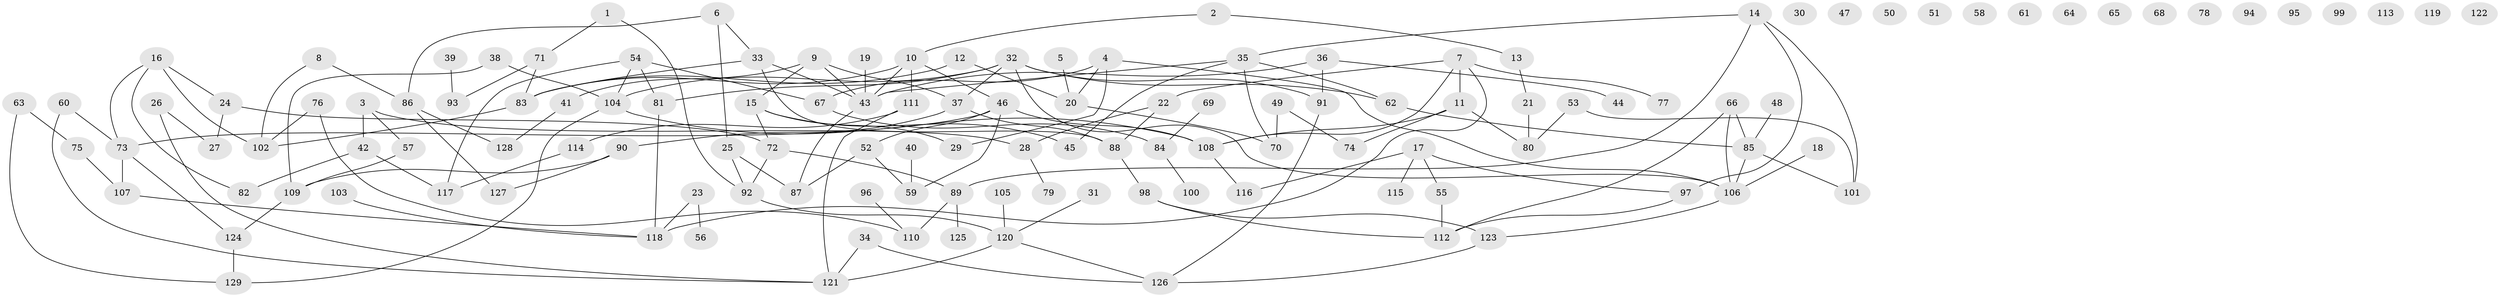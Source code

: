 // coarse degree distribution, {5: 0.08333333333333333, 9: 0.05555555555555555, 10: 0.027777777777777776, 2: 0.2222222222222222, 8: 0.027777777777777776, 7: 0.08333333333333333, 3: 0.1388888888888889, 4: 0.19444444444444445, 6: 0.027777777777777776, 1: 0.1388888888888889}
// Generated by graph-tools (version 1.1) at 2025/48/03/04/25 22:48:15]
// undirected, 129 vertices, 164 edges
graph export_dot {
  node [color=gray90,style=filled];
  1;
  2;
  3;
  4;
  5;
  6;
  7;
  8;
  9;
  10;
  11;
  12;
  13;
  14;
  15;
  16;
  17;
  18;
  19;
  20;
  21;
  22;
  23;
  24;
  25;
  26;
  27;
  28;
  29;
  30;
  31;
  32;
  33;
  34;
  35;
  36;
  37;
  38;
  39;
  40;
  41;
  42;
  43;
  44;
  45;
  46;
  47;
  48;
  49;
  50;
  51;
  52;
  53;
  54;
  55;
  56;
  57;
  58;
  59;
  60;
  61;
  62;
  63;
  64;
  65;
  66;
  67;
  68;
  69;
  70;
  71;
  72;
  73;
  74;
  75;
  76;
  77;
  78;
  79;
  80;
  81;
  82;
  83;
  84;
  85;
  86;
  87;
  88;
  89;
  90;
  91;
  92;
  93;
  94;
  95;
  96;
  97;
  98;
  99;
  100;
  101;
  102;
  103;
  104;
  105;
  106;
  107;
  108;
  109;
  110;
  111;
  112;
  113;
  114;
  115;
  116;
  117;
  118;
  119;
  120;
  121;
  122;
  123;
  124;
  125;
  126;
  127;
  128;
  129;
  1 -- 71;
  1 -- 92;
  2 -- 10;
  2 -- 13;
  3 -- 28;
  3 -- 42;
  3 -- 57;
  4 -- 20;
  4 -- 29;
  4 -- 67;
  4 -- 106;
  5 -- 20;
  6 -- 25;
  6 -- 33;
  6 -- 86;
  7 -- 11;
  7 -- 22;
  7 -- 77;
  7 -- 108;
  7 -- 118;
  8 -- 86;
  8 -- 102;
  9 -- 15;
  9 -- 37;
  9 -- 41;
  9 -- 43;
  10 -- 43;
  10 -- 46;
  10 -- 83;
  10 -- 111;
  11 -- 74;
  11 -- 80;
  11 -- 108;
  12 -- 20;
  12 -- 83;
  13 -- 21;
  14 -- 35;
  14 -- 89;
  14 -- 97;
  14 -- 101;
  15 -- 29;
  15 -- 45;
  15 -- 72;
  16 -- 24;
  16 -- 73;
  16 -- 82;
  16 -- 102;
  17 -- 55;
  17 -- 97;
  17 -- 115;
  17 -- 116;
  18 -- 106;
  19 -- 43;
  20 -- 70;
  21 -- 80;
  22 -- 28;
  22 -- 88;
  23 -- 56;
  23 -- 118;
  24 -- 27;
  24 -- 72;
  25 -- 87;
  25 -- 92;
  26 -- 27;
  26 -- 121;
  28 -- 79;
  31 -- 120;
  32 -- 37;
  32 -- 62;
  32 -- 81;
  32 -- 91;
  32 -- 104;
  32 -- 106;
  33 -- 43;
  33 -- 83;
  33 -- 88;
  34 -- 121;
  34 -- 126;
  35 -- 43;
  35 -- 45;
  35 -- 62;
  35 -- 70;
  36 -- 43;
  36 -- 44;
  36 -- 91;
  37 -- 88;
  37 -- 90;
  38 -- 104;
  38 -- 109;
  39 -- 93;
  40 -- 59;
  41 -- 128;
  42 -- 82;
  42 -- 117;
  43 -- 87;
  46 -- 52;
  46 -- 59;
  46 -- 73;
  46 -- 108;
  48 -- 85;
  49 -- 70;
  49 -- 74;
  52 -- 59;
  52 -- 87;
  53 -- 80;
  53 -- 101;
  54 -- 67;
  54 -- 81;
  54 -- 104;
  54 -- 117;
  55 -- 112;
  57 -- 109;
  60 -- 73;
  60 -- 121;
  62 -- 85;
  63 -- 75;
  63 -- 129;
  66 -- 85;
  66 -- 106;
  66 -- 112;
  67 -- 84;
  69 -- 84;
  71 -- 83;
  71 -- 93;
  72 -- 89;
  72 -- 92;
  73 -- 107;
  73 -- 124;
  75 -- 107;
  76 -- 102;
  76 -- 110;
  81 -- 118;
  83 -- 102;
  84 -- 100;
  85 -- 101;
  85 -- 106;
  86 -- 127;
  86 -- 128;
  88 -- 98;
  89 -- 110;
  89 -- 125;
  90 -- 109;
  90 -- 127;
  91 -- 126;
  92 -- 120;
  96 -- 110;
  97 -- 112;
  98 -- 112;
  98 -- 123;
  103 -- 118;
  104 -- 108;
  104 -- 129;
  105 -- 120;
  106 -- 123;
  107 -- 118;
  108 -- 116;
  109 -- 124;
  111 -- 114;
  111 -- 121;
  114 -- 117;
  120 -- 121;
  120 -- 126;
  123 -- 126;
  124 -- 129;
}
